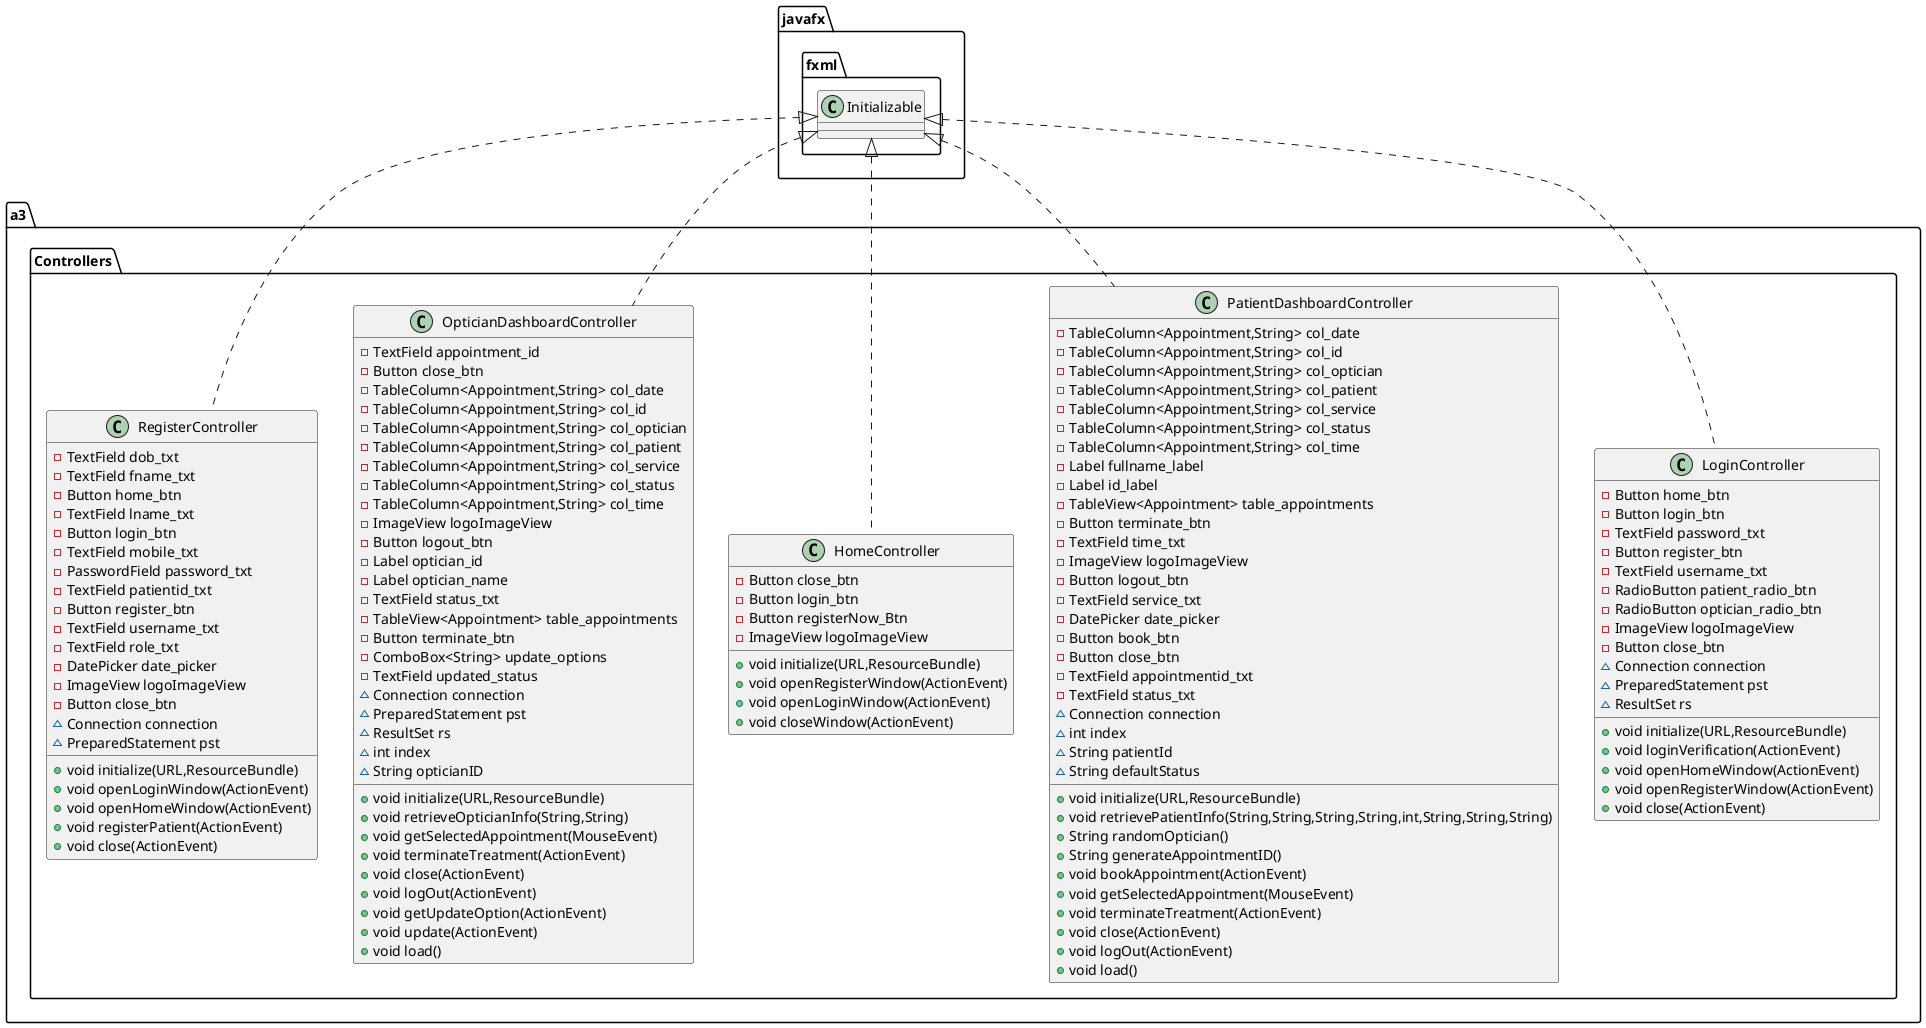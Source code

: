 @startuml
class a3.Controllers.LoginController {
- Button home_btn
- Button login_btn
- TextField password_txt
- Button register_btn
- TextField username_txt
- RadioButton patient_radio_btn
- RadioButton optician_radio_btn
- ImageView logoImageView
- Button close_btn
~ Connection connection
~ PreparedStatement pst
~ ResultSet rs
+ void initialize(URL,ResourceBundle)
+ void loginVerification(ActionEvent)
+ void openHomeWindow(ActionEvent)
+ void openRegisterWindow(ActionEvent)
+ void close(ActionEvent)
}
class a3.Controllers.PatientDashboardController {
- TableColumn<Appointment,String> col_date
- TableColumn<Appointment,String> col_id
- TableColumn<Appointment,String> col_optician
- TableColumn<Appointment,String> col_patient
- TableColumn<Appointment,String> col_service
- TableColumn<Appointment,String> col_status
- TableColumn<Appointment,String> col_time
- Label fullname_label
- Label id_label
- TableView<Appointment> table_appointments
- Button terminate_btn
- TextField time_txt
- ImageView logoImageView
- Button logout_btn
- TextField service_txt
- DatePicker date_picker
- Button book_btn
- Button close_btn
- TextField appointmentid_txt
- TextField status_txt
~ Connection connection
~ int index
~ String patientId
~ String defaultStatus
+ void initialize(URL,ResourceBundle)
+ void retrievePatientInfo(String,String,String,String,int,String,String,String)
+ String randomOptician()
+ String generateAppointmentID()
+ void bookAppointment(ActionEvent)
+ void getSelectedAppointment(MouseEvent)
+ void terminateTreatment(ActionEvent)
+ void close(ActionEvent)
+ void logOut(ActionEvent)
+ void load()
}
class a3.Controllers.HomeController {
- Button close_btn
- Button login_btn
- Button registerNow_Btn
- ImageView logoImageView
+ void initialize(URL,ResourceBundle)
+ void openRegisterWindow(ActionEvent)
+ void openLoginWindow(ActionEvent)
+ void closeWindow(ActionEvent)
}
class a3.Controllers.OpticianDashboardController {
- TextField appointment_id
- Button close_btn
- TableColumn<Appointment,String> col_date
- TableColumn<Appointment,String> col_id
- TableColumn<Appointment,String> col_optician
- TableColumn<Appointment,String> col_patient
- TableColumn<Appointment,String> col_service
- TableColumn<Appointment,String> col_status
- TableColumn<Appointment,String> col_time
- ImageView logoImageView
- Button logout_btn
- Label optician_id
- Label optician_name
- TextField status_txt
- TableView<Appointment> table_appointments
- Button terminate_btn
- ComboBox<String> update_options
- TextField updated_status
~ Connection connection
~ PreparedStatement pst
~ ResultSet rs
~ int index
~ String opticianID
+ void initialize(URL,ResourceBundle)
+ void retrieveOpticianInfo(String,String)
+ void getSelectedAppointment(MouseEvent)
+ void terminateTreatment(ActionEvent)
+ void close(ActionEvent)
+ void logOut(ActionEvent)
+ void getUpdateOption(ActionEvent)
+ void update(ActionEvent)
+ void load()
}
class a3.Controllers.RegisterController {
- TextField dob_txt
- TextField fname_txt
- Button home_btn
- TextField lname_txt
- Button login_btn
- TextField mobile_txt
- PasswordField password_txt
- TextField patientid_txt
- Button register_btn
- TextField username_txt
- TextField role_txt
- DatePicker date_picker
- ImageView logoImageView
- Button close_btn
~ Connection connection
~ PreparedStatement pst
+ void initialize(URL,ResourceBundle)
+ void openLoginWindow(ActionEvent)
+ void openHomeWindow(ActionEvent)
+ void registerPatient(ActionEvent)
+ void close(ActionEvent)
}


javafx.fxml.Initializable <|.. a3.Controllers.LoginController
javafx.fxml.Initializable <|.. a3.Controllers.PatientDashboardController
javafx.fxml.Initializable <|.. a3.Controllers.HomeController
javafx.fxml.Initializable <|.. a3.Controllers.OpticianDashboardController
javafx.fxml.Initializable <|.. a3.Controllers.RegisterController
@enduml